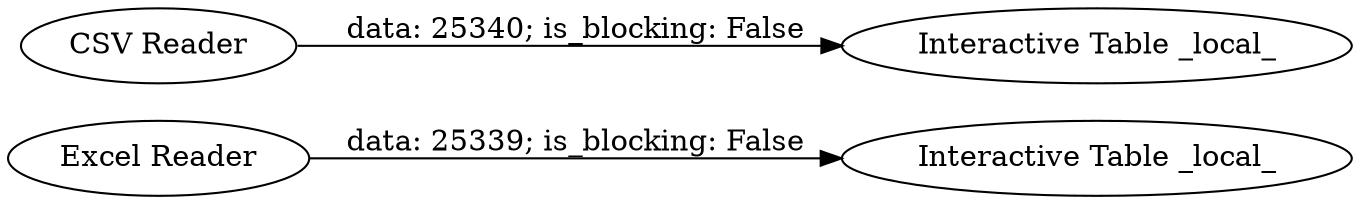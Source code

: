 digraph {
	"-2415797249274860405_1051" [label="Interactive Table _local_"]
	"-2415797249274860405_1048" [label="Interactive Table _local_"]
	"-2415797249274860405_1049" [label="CSV Reader"]
	"-2415797249274860405_1050" [label="Excel Reader"]
	"-2415797249274860405_1050" -> "-2415797249274860405_1051" [label="data: 25339; is_blocking: False"]
	"-2415797249274860405_1049" -> "-2415797249274860405_1048" [label="data: 25340; is_blocking: False"]
	rankdir=LR
}
